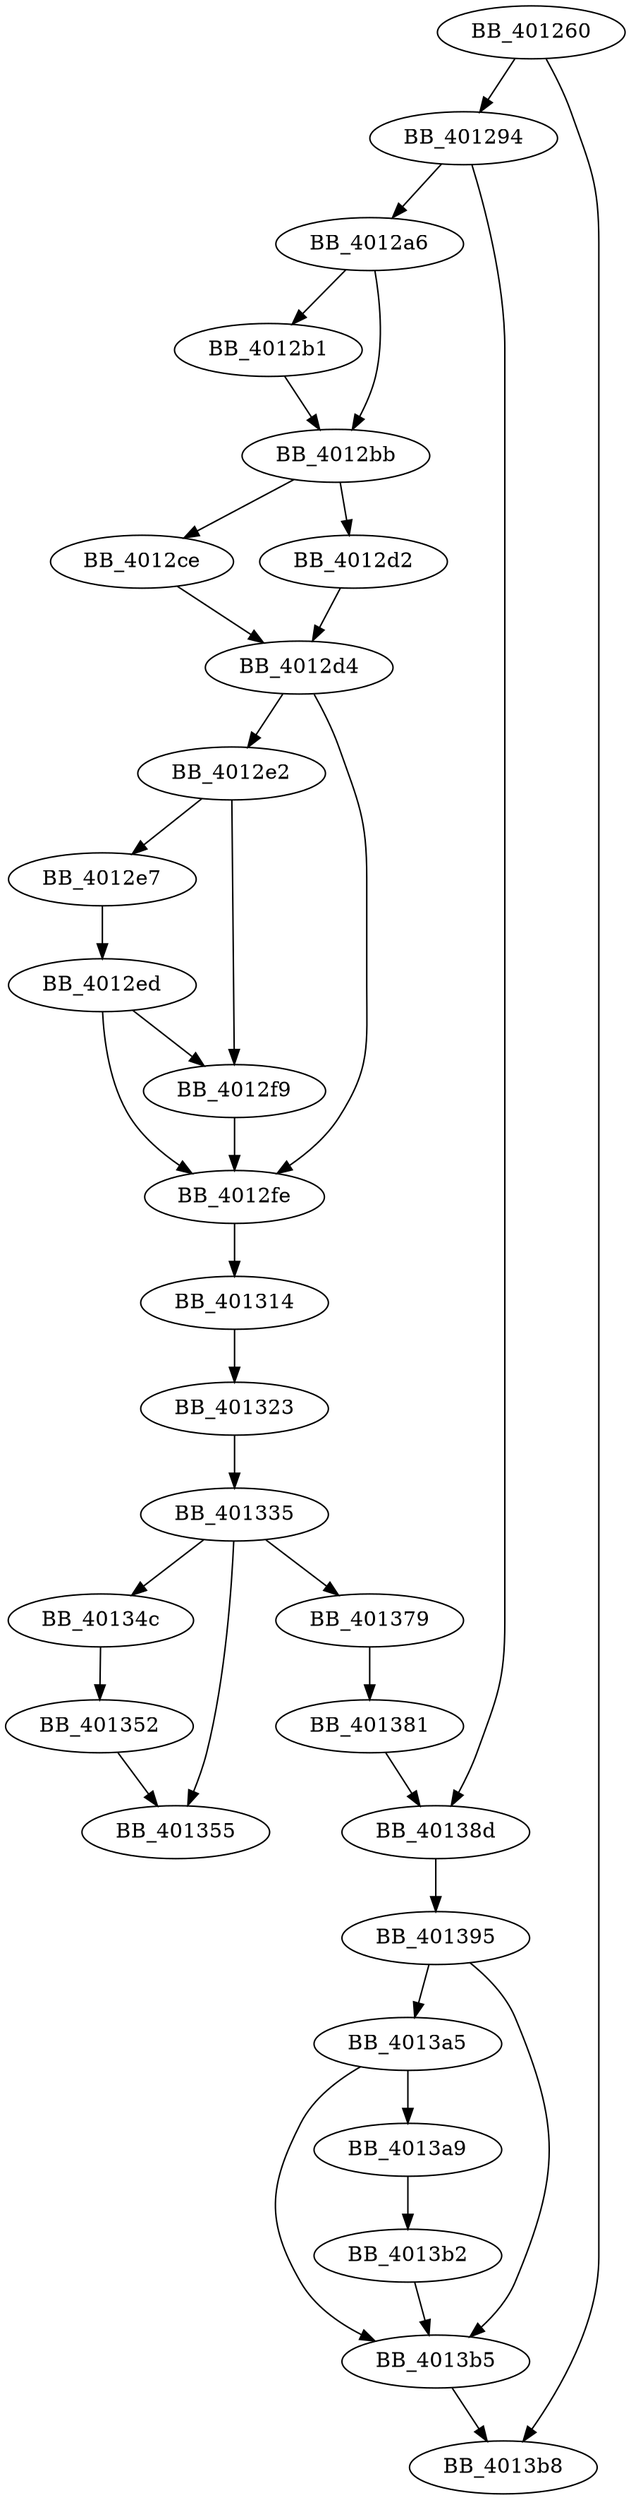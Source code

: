DiGraph sub_401260{
BB_401260->BB_401294
BB_401260->BB_4013b8
BB_401294->BB_4012a6
BB_401294->BB_40138d
BB_4012a6->BB_4012b1
BB_4012a6->BB_4012bb
BB_4012b1->BB_4012bb
BB_4012bb->BB_4012ce
BB_4012bb->BB_4012d2
BB_4012ce->BB_4012d4
BB_4012d2->BB_4012d4
BB_4012d4->BB_4012e2
BB_4012d4->BB_4012fe
BB_4012e2->BB_4012e7
BB_4012e2->BB_4012f9
BB_4012e7->BB_4012ed
BB_4012ed->BB_4012f9
BB_4012ed->BB_4012fe
BB_4012f9->BB_4012fe
BB_4012fe->BB_401314
BB_401314->BB_401323
BB_401323->BB_401335
BB_401335->BB_40134c
BB_401335->BB_401355
BB_401335->BB_401379
BB_40134c->BB_401352
BB_401352->BB_401355
BB_401379->BB_401381
BB_401381->BB_40138d
BB_40138d->BB_401395
BB_401395->BB_4013a5
BB_401395->BB_4013b5
BB_4013a5->BB_4013a9
BB_4013a5->BB_4013b5
BB_4013a9->BB_4013b2
BB_4013b2->BB_4013b5
BB_4013b5->BB_4013b8
}
